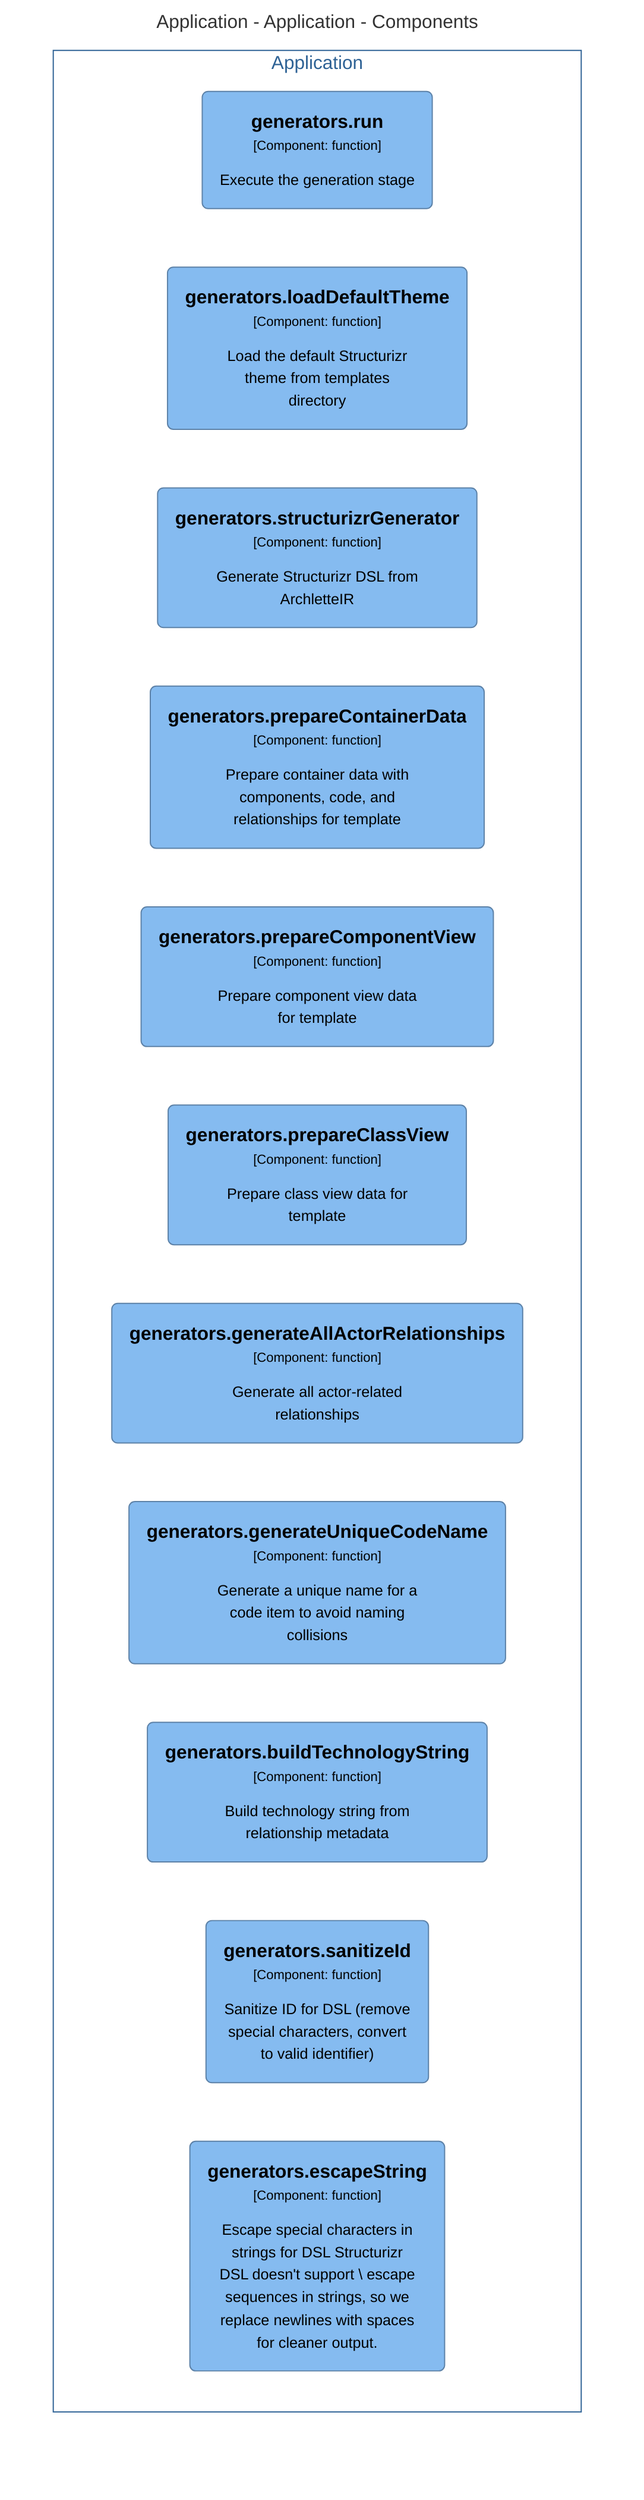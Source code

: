 graph TB
  linkStyle default fill:#ffffff

  subgraph diagram ["Application - Application - Components"]
    style diagram fill:#ffffff,stroke:#ffffff

    subgraph 8 ["Application"]
      style 8 fill:#ffffff,stroke:#2e6295,color:#2e6295

      31("<div style='font-weight: bold'>generators.run</div><div style='font-size: 70%; margin-top: 0px'>[Component: function]</div><div style='font-size: 80%; margin-top:10px'>Execute the generation stage</div>")
      style 31 fill:#85bbf0,stroke:#5d82a8,color:#000000
      86("<div style='font-weight: bold'>generators.loadDefaultTheme</div><div style='font-size: 70%; margin-top: 0px'>[Component: function]</div><div style='font-size: 80%; margin-top:10px'>Load the default Structurizr<br />theme from templates<br />directory</div>")
      style 86 fill:#85bbf0,stroke:#5d82a8,color:#000000
      87("<div style='font-weight: bold'>generators.structurizrGenerator</div><div style='font-size: 70%; margin-top: 0px'>[Component: function]</div><div style='font-size: 80%; margin-top:10px'>Generate Structurizr DSL from<br />ArchletteIR</div>")
      style 87 fill:#85bbf0,stroke:#5d82a8,color:#000000
      88("<div style='font-weight: bold'>generators.prepareContainerData</div><div style='font-size: 70%; margin-top: 0px'>[Component: function]</div><div style='font-size: 80%; margin-top:10px'>Prepare container data with<br />components, code, and<br />relationships for template</div>")
      style 88 fill:#85bbf0,stroke:#5d82a8,color:#000000
      89("<div style='font-weight: bold'>generators.prepareComponentView</div><div style='font-size: 70%; margin-top: 0px'>[Component: function]</div><div style='font-size: 80%; margin-top:10px'>Prepare component view data<br />for template</div>")
      style 89 fill:#85bbf0,stroke:#5d82a8,color:#000000
      90("<div style='font-weight: bold'>generators.prepareClassView</div><div style='font-size: 70%; margin-top: 0px'>[Component: function]</div><div style='font-size: 80%; margin-top:10px'>Prepare class view data for<br />template</div>")
      style 90 fill:#85bbf0,stroke:#5d82a8,color:#000000
      91("<div style='font-weight: bold'>generators.generateAllActorRelationships</div><div style='font-size: 70%; margin-top: 0px'>[Component: function]</div><div style='font-size: 80%; margin-top:10px'>Generate all actor-related<br />relationships</div>")
      style 91 fill:#85bbf0,stroke:#5d82a8,color:#000000
      92("<div style='font-weight: bold'>generators.generateUniqueCodeName</div><div style='font-size: 70%; margin-top: 0px'>[Component: function]</div><div style='font-size: 80%; margin-top:10px'>Generate a unique name for a<br />code item to avoid naming<br />collisions</div>")
      style 92 fill:#85bbf0,stroke:#5d82a8,color:#000000
      93("<div style='font-weight: bold'>generators.buildTechnologyString</div><div style='font-size: 70%; margin-top: 0px'>[Component: function]</div><div style='font-size: 80%; margin-top:10px'>Build technology string from<br />relationship metadata</div>")
      style 93 fill:#85bbf0,stroke:#5d82a8,color:#000000
      94("<div style='font-weight: bold'>generators.sanitizeId</div><div style='font-size: 70%; margin-top: 0px'>[Component: function]</div><div style='font-size: 80%; margin-top:10px'>Sanitize ID for DSL (remove<br />special characters, convert<br />to valid identifier)</div>")
      style 94 fill:#85bbf0,stroke:#5d82a8,color:#000000
      95("<div style='font-weight: bold'>generators.escapeString</div><div style='font-size: 70%; margin-top: 0px'>[Component: function]</div><div style='font-size: 80%; margin-top:10px'>Escape special characters in<br />strings for DSL Structurizr<br />DSL doesn't support \ escape<br />sequences in strings, so we<br />replace newlines with spaces<br />for cleaner output.</div>")
      style 95 fill:#85bbf0,stroke:#5d82a8,color:#000000
    end

  end